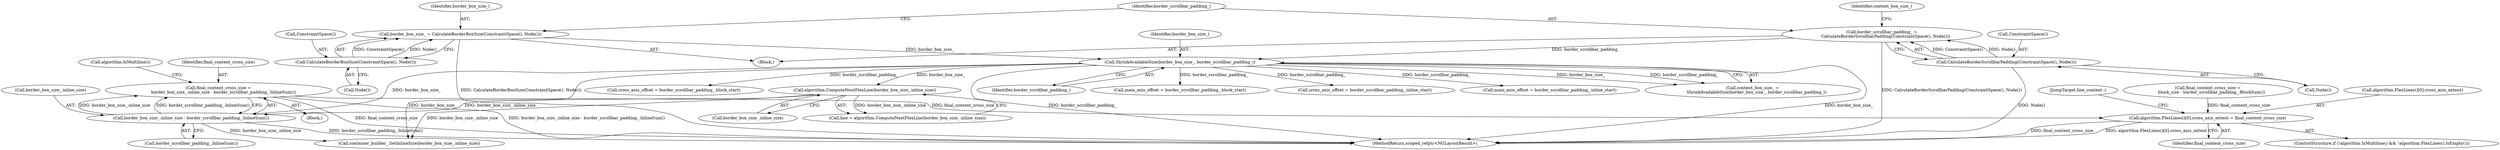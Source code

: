 digraph "0_Chrome_69ec52bd0b32622770a25952386596ccb4ad6434@integer" {
"1000511" [label="(Call,final_content_cross_size =\n        border_box_size_.inline_size - border_scrollbar_padding_.InlineSum())"];
"1000513" [label="(Call,border_box_size_.inline_size - border_scrollbar_padding_.InlineSum())"];
"1000343" [label="(Call,algorithm.ComputeNextFlexLine(border_box_size_.inline_size))"];
"1000137" [label="(Call,ShrinkAvailableSize(border_box_size_, border_scrollbar_padding_))"];
"1000125" [label="(Call,border_box_size_ = CalculateBorderBoxSize(ConstraintSpace(), Node()))"];
"1000127" [label="(Call,CalculateBorderBoxSize(ConstraintSpace(), Node()))"];
"1000130" [label="(Call,border_scrollbar_padding_ =\n      CalculateBorderScrollbarPadding(ConstraintSpace(), Node()))"];
"1000132" [label="(Call,CalculateBorderScrollbarPadding(ConstraintSpace(), Node()))"];
"1000524" [label="(Call,algorithm.FlexLines()[0].cross_axis_extent = final_content_cross_size)"];
"1000137" [label="(Call,ShrinkAvailableSize(border_box_size_, border_scrollbar_padding_))"];
"1000596" [label="(Call,container_builder_.SetInlineSize(border_box_size_.inline_size))"];
"1000126" [label="(Identifier,border_box_size_)"];
"1000129" [label="(Call,Node())"];
"1000518" [label="(ControlStructure,if (!algorithm.IsMultiline() && !algorithm.FlexLines().IsEmpty()))"];
"1000525" [label="(Call,algorithm.FlexLines()[0].cross_axis_extent)"];
"1000127" [label="(Call,CalculateBorderBoxSize(ConstraintSpace(), Node()))"];
"1000513" [label="(Call,border_box_size_.inline_size - border_scrollbar_padding_.InlineSum())"];
"1000510" [label="(Block,)"];
"1000512" [label="(Identifier,final_content_cross_size)"];
"1000139" [label="(Identifier,border_scrollbar_padding_)"];
"1000125" [label="(Call,border_box_size_ = CalculateBorderBoxSize(ConstraintSpace(), Node()))"];
"1000107" [label="(Block,)"];
"1000343" [label="(Call,algorithm.ComputeNextFlexLine(border_box_size_.inline_size))"];
"1000610" [label="(MethodReturn,scoped_refptr<NGLayoutResult>)"];
"1000531" [label="(JumpTarget,line_context :)"];
"1000136" [label="(Identifier,content_box_size_)"];
"1000521" [label="(Call,algorithm.IsMultiline())"];
"1000131" [label="(Identifier,border_scrollbar_padding_)"];
"1000132" [label="(Call,CalculateBorderScrollbarPadding(ConstraintSpace(), Node()))"];
"1000503" [label="(Call,final_content_cross_size =\n      block_size - border_scrollbar_padding_.BlockSum())"];
"1000341" [label="(Call,line = algorithm.ComputeNextFlexLine(border_box_size_.inline_size))"];
"1000128" [label="(Call,ConstraintSpace())"];
"1000133" [label="(Call,ConstraintSpace())"];
"1000328" [label="(Call,main_axis_offset = border_scrollbar_padding_.block_start)"];
"1000138" [label="(Identifier,border_box_size_)"];
"1000524" [label="(Call,algorithm.FlexLines()[0].cross_axis_extent = final_content_cross_size)"];
"1000511" [label="(Call,final_content_cross_size =\n        border_box_size_.inline_size - border_scrollbar_padding_.InlineSum())"];
"1000517" [label="(Call,border_scrollbar_padding_.InlineSum())"];
"1000333" [label="(Call,cross_axis_offset = border_scrollbar_padding_.inline_start)"];
"1000134" [label="(Call,Node())"];
"1000314" [label="(Call,main_axis_offset = border_scrollbar_padding_.inline_start)"];
"1000344" [label="(Call,border_box_size_.inline_size)"];
"1000530" [label="(Identifier,final_content_cross_size)"];
"1000135" [label="(Call,content_box_size_ =\n      ShrinkAvailableSize(border_box_size_, border_scrollbar_padding_))"];
"1000320" [label="(Call,cross_axis_offset = border_scrollbar_padding_.block_start)"];
"1000514" [label="(Call,border_box_size_.inline_size)"];
"1000130" [label="(Call,border_scrollbar_padding_ =\n      CalculateBorderScrollbarPadding(ConstraintSpace(), Node()))"];
"1000511" -> "1000510"  [label="AST: "];
"1000511" -> "1000513"  [label="CFG: "];
"1000512" -> "1000511"  [label="AST: "];
"1000513" -> "1000511"  [label="AST: "];
"1000521" -> "1000511"  [label="CFG: "];
"1000511" -> "1000610"  [label="DDG: border_box_size_.inline_size - border_scrollbar_padding_.InlineSum()"];
"1000511" -> "1000610"  [label="DDG: final_content_cross_size"];
"1000513" -> "1000511"  [label="DDG: border_box_size_.inline_size"];
"1000513" -> "1000511"  [label="DDG: border_scrollbar_padding_.InlineSum()"];
"1000511" -> "1000524"  [label="DDG: final_content_cross_size"];
"1000513" -> "1000517"  [label="CFG: "];
"1000514" -> "1000513"  [label="AST: "];
"1000517" -> "1000513"  [label="AST: "];
"1000513" -> "1000610"  [label="DDG: border_scrollbar_padding_.InlineSum()"];
"1000343" -> "1000513"  [label="DDG: border_box_size_.inline_size"];
"1000137" -> "1000513"  [label="DDG: border_box_size_"];
"1000513" -> "1000596"  [label="DDG: border_box_size_.inline_size"];
"1000343" -> "1000341"  [label="AST: "];
"1000343" -> "1000344"  [label="CFG: "];
"1000344" -> "1000343"  [label="AST: "];
"1000341" -> "1000343"  [label="CFG: "];
"1000343" -> "1000341"  [label="DDG: border_box_size_.inline_size"];
"1000137" -> "1000343"  [label="DDG: border_box_size_"];
"1000343" -> "1000596"  [label="DDG: border_box_size_.inline_size"];
"1000137" -> "1000135"  [label="AST: "];
"1000137" -> "1000139"  [label="CFG: "];
"1000138" -> "1000137"  [label="AST: "];
"1000139" -> "1000137"  [label="AST: "];
"1000135" -> "1000137"  [label="CFG: "];
"1000137" -> "1000610"  [label="DDG: border_scrollbar_padding_"];
"1000137" -> "1000610"  [label="DDG: border_box_size_"];
"1000137" -> "1000135"  [label="DDG: border_box_size_"];
"1000137" -> "1000135"  [label="DDG: border_scrollbar_padding_"];
"1000125" -> "1000137"  [label="DDG: border_box_size_"];
"1000130" -> "1000137"  [label="DDG: border_scrollbar_padding_"];
"1000137" -> "1000314"  [label="DDG: border_scrollbar_padding_"];
"1000137" -> "1000320"  [label="DDG: border_scrollbar_padding_"];
"1000137" -> "1000328"  [label="DDG: border_scrollbar_padding_"];
"1000137" -> "1000333"  [label="DDG: border_scrollbar_padding_"];
"1000137" -> "1000596"  [label="DDG: border_box_size_"];
"1000125" -> "1000107"  [label="AST: "];
"1000125" -> "1000127"  [label="CFG: "];
"1000126" -> "1000125"  [label="AST: "];
"1000127" -> "1000125"  [label="AST: "];
"1000131" -> "1000125"  [label="CFG: "];
"1000125" -> "1000610"  [label="DDG: CalculateBorderBoxSize(ConstraintSpace(), Node())"];
"1000127" -> "1000125"  [label="DDG: ConstraintSpace()"];
"1000127" -> "1000125"  [label="DDG: Node()"];
"1000127" -> "1000129"  [label="CFG: "];
"1000128" -> "1000127"  [label="AST: "];
"1000129" -> "1000127"  [label="AST: "];
"1000130" -> "1000107"  [label="AST: "];
"1000130" -> "1000132"  [label="CFG: "];
"1000131" -> "1000130"  [label="AST: "];
"1000132" -> "1000130"  [label="AST: "];
"1000136" -> "1000130"  [label="CFG: "];
"1000130" -> "1000610"  [label="DDG: CalculateBorderScrollbarPadding(ConstraintSpace(), Node())"];
"1000132" -> "1000130"  [label="DDG: ConstraintSpace()"];
"1000132" -> "1000130"  [label="DDG: Node()"];
"1000132" -> "1000134"  [label="CFG: "];
"1000133" -> "1000132"  [label="AST: "];
"1000134" -> "1000132"  [label="AST: "];
"1000132" -> "1000610"  [label="DDG: Node()"];
"1000524" -> "1000518"  [label="AST: "];
"1000524" -> "1000530"  [label="CFG: "];
"1000525" -> "1000524"  [label="AST: "];
"1000530" -> "1000524"  [label="AST: "];
"1000531" -> "1000524"  [label="CFG: "];
"1000524" -> "1000610"  [label="DDG: algorithm.FlexLines()[0].cross_axis_extent"];
"1000524" -> "1000610"  [label="DDG: final_content_cross_size"];
"1000503" -> "1000524"  [label="DDG: final_content_cross_size"];
}
